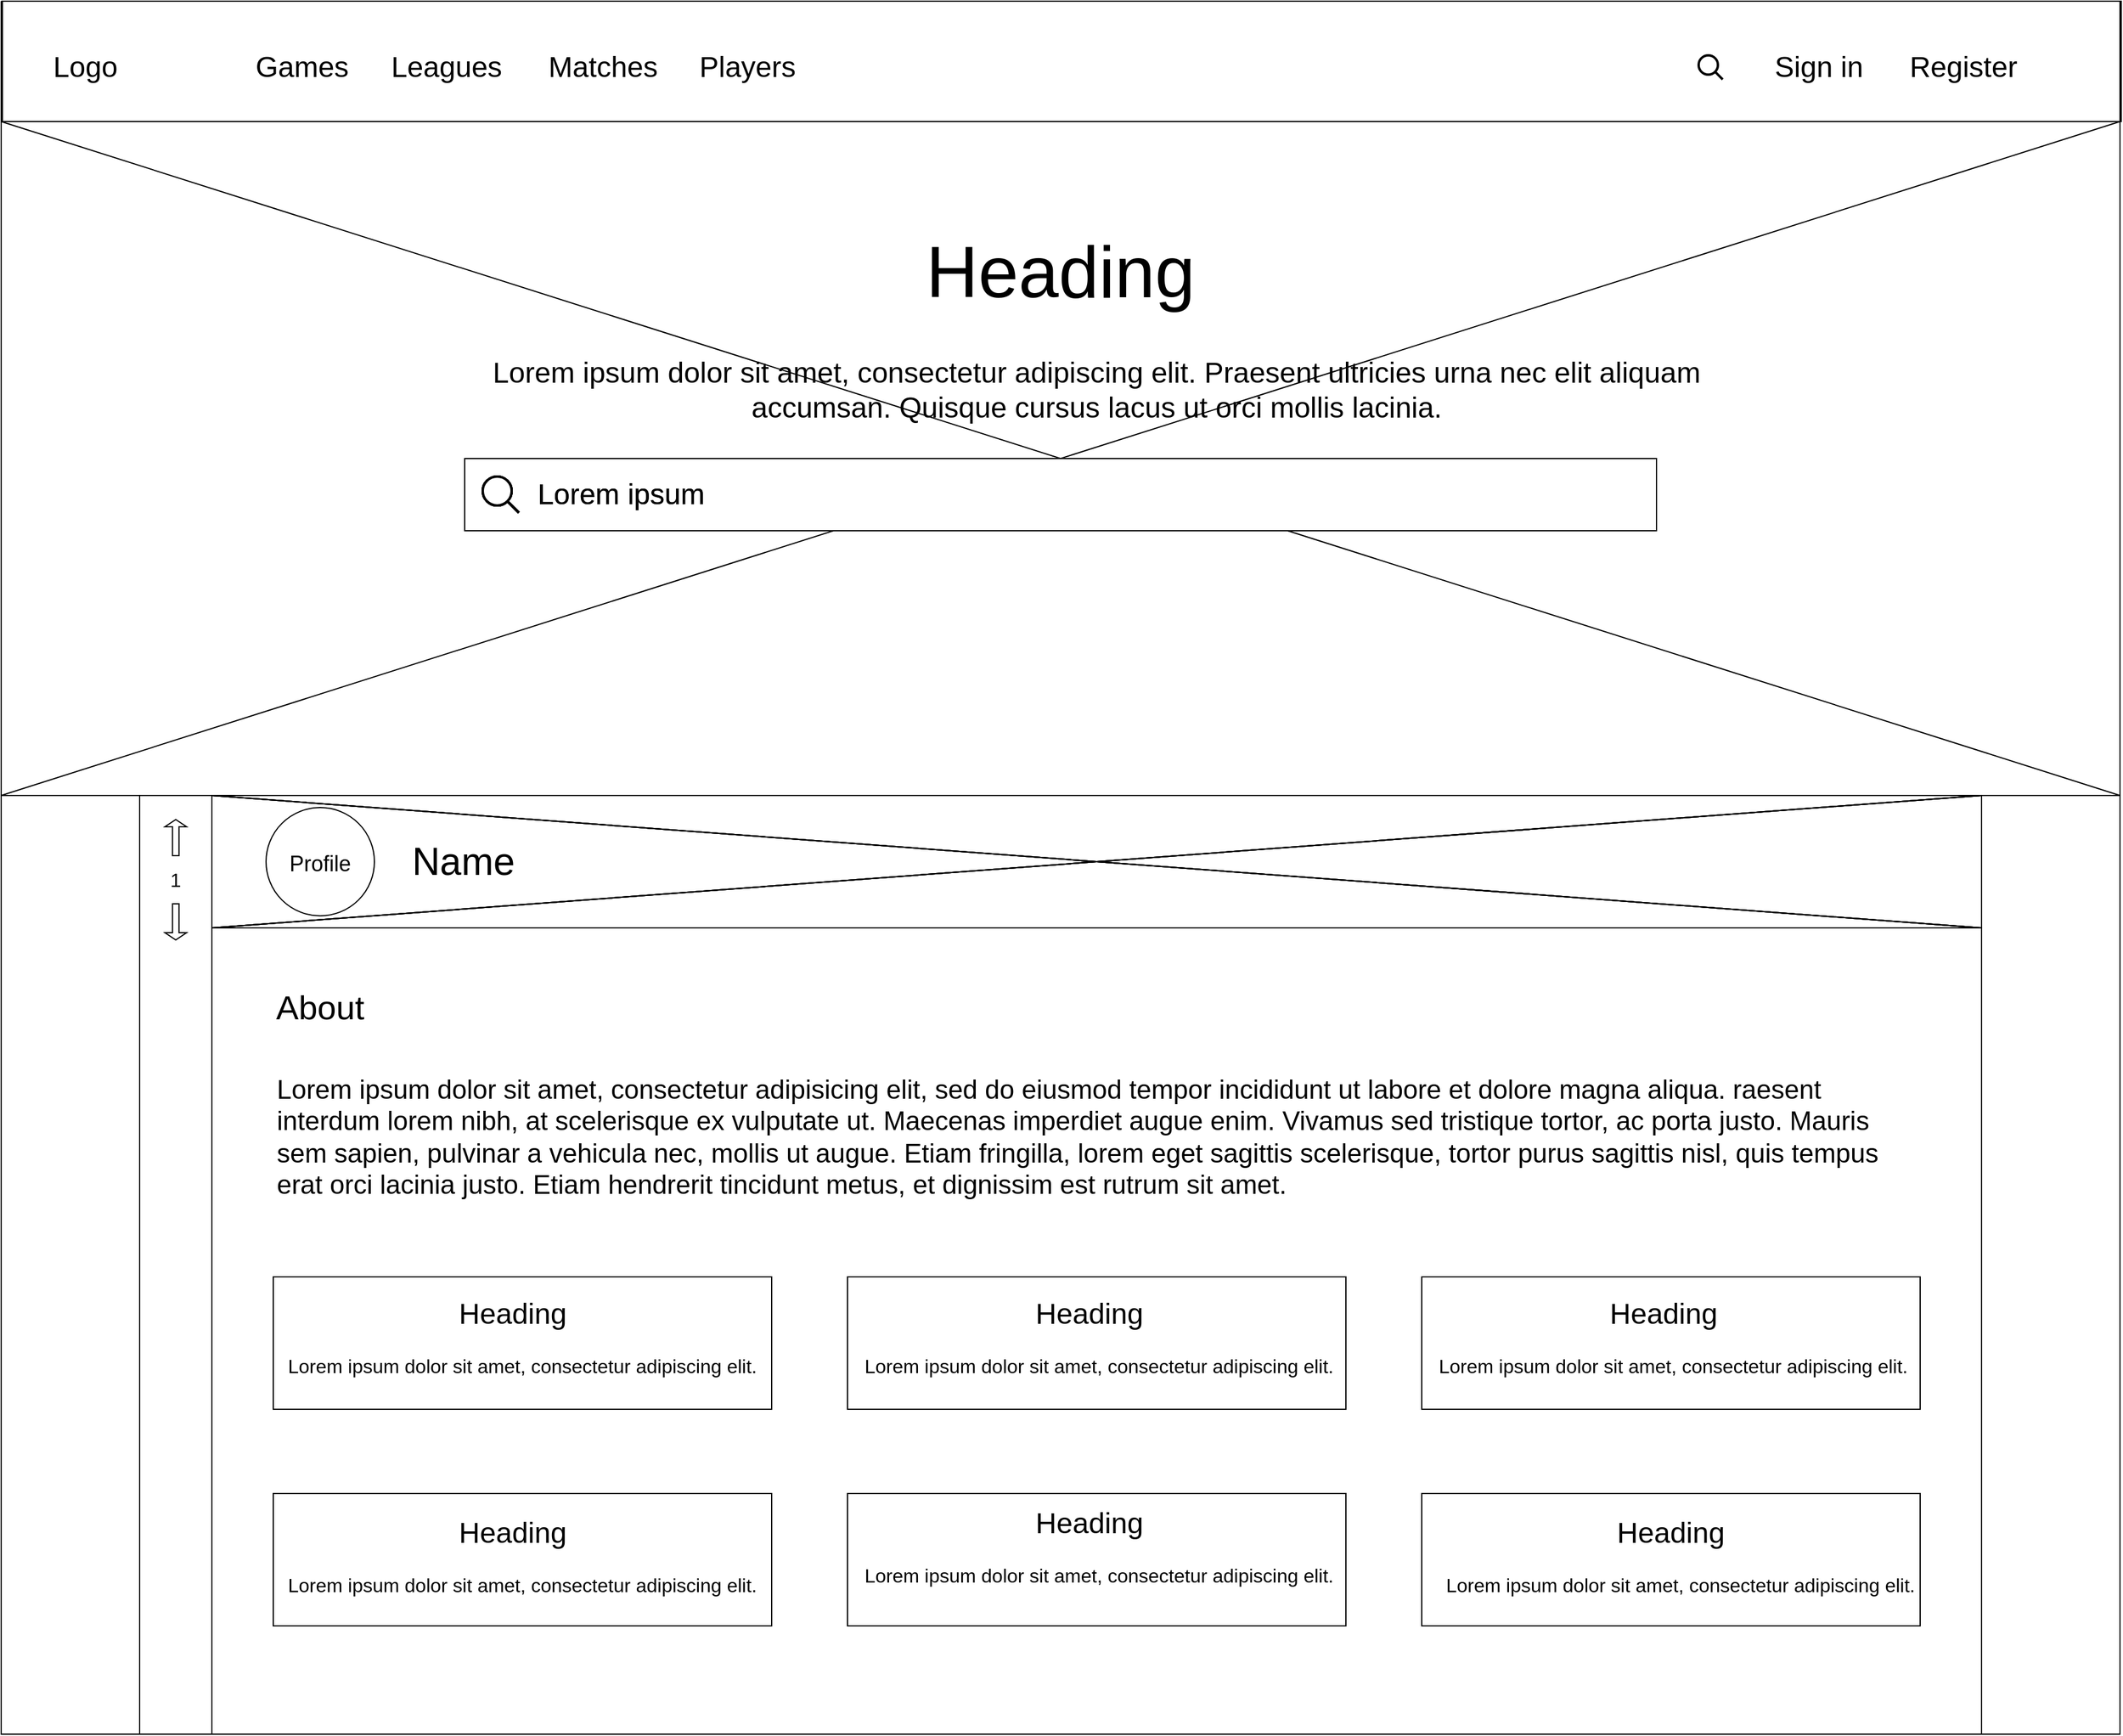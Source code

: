 <mxfile version="16.5.3" type="device"><diagram id="JEgNNSyekBmXs9Db9Mpy" name="Page-1"><mxGraphModel dx="2595" dy="1543" grid="1" gridSize="10" guides="1" tooltips="1" connect="1" arrows="1" fold="1" page="1" pageScale="1" pageWidth="1920" pageHeight="1200" math="0" shadow="0"><root><mxCell id="0"/><mxCell id="1" parent="0"/><mxCell id="OTB6g8N5gXgbCfHlUDqi-2" value="" style="rounded=0;whiteSpace=wrap;html=1;fillColor=none;" vertex="1" parent="1"><mxGeometry x="71" width="1760" height="100" as="geometry"/></mxCell><mxCell id="OTB6g8N5gXgbCfHlUDqi-1" value="" style="swimlane;startSize=0;" vertex="1" parent="1"><mxGeometry x="70" width="1760" height="1440" as="geometry"><mxRectangle x="80" width="50" height="40" as="alternateBounds"/></mxGeometry></mxCell><mxCell id="OTB6g8N5gXgbCfHlUDqi-100" value="" style="rounded=0;whiteSpace=wrap;html=1;labelBackgroundColor=none;fontSize=24;strokeColor=#000000;fillColor=none;" vertex="1" parent="OTB6g8N5gXgbCfHlUDqi-1"><mxGeometry x="115" y="660" width="1530" height="780" as="geometry"/></mxCell><mxCell id="OTB6g8N5gXgbCfHlUDqi-107" value="" style="rounded=0;whiteSpace=wrap;html=1;labelBackgroundColor=none;fontSize=24;strokeColor=#000000;fillColor=none;" vertex="1" parent="OTB6g8N5gXgbCfHlUDqi-1"><mxGeometry x="115" y="660" width="1530" height="780" as="geometry"/></mxCell><mxCell id="OTB6g8N5gXgbCfHlUDqi-13" value="" style="rounded=0;whiteSpace=wrap;html=1;fillColor=none;" vertex="1" parent="OTB6g8N5gXgbCfHlUDqi-1"><mxGeometry y="100" width="1760" height="560" as="geometry"/></mxCell><mxCell id="OTB6g8N5gXgbCfHlUDqi-14" value="" style="endArrow=none;html=1;rounded=0;entryX=1;entryY=0;entryDx=0;entryDy=0;exitX=0;exitY=1;exitDx=0;exitDy=0;" edge="1" parent="OTB6g8N5gXgbCfHlUDqi-1" source="OTB6g8N5gXgbCfHlUDqi-13" target="OTB6g8N5gXgbCfHlUDqi-13"><mxGeometry width="50" height="50" relative="1" as="geometry"><mxPoint x="190" y="270" as="sourcePoint"/><mxPoint x="240" y="220" as="targetPoint"/></mxGeometry></mxCell><mxCell id="OTB6g8N5gXgbCfHlUDqi-15" value="" style="endArrow=none;html=1;rounded=0;entryX=0;entryY=0;entryDx=0;entryDy=0;exitX=1;exitY=1;exitDx=0;exitDy=0;" edge="1" parent="OTB6g8N5gXgbCfHlUDqi-1" source="OTB6g8N5gXgbCfHlUDqi-13" target="OTB6g8N5gXgbCfHlUDqi-13"><mxGeometry width="50" height="50" relative="1" as="geometry"><mxPoint x="240" y="280" as="sourcePoint"/><mxPoint x="340" y="180" as="targetPoint"/></mxGeometry></mxCell><mxCell id="OTB6g8N5gXgbCfHlUDqi-21" value="" style="rounded=0;whiteSpace=wrap;html=1;fillColor=default;" vertex="1" parent="OTB6g8N5gXgbCfHlUDqi-1"><mxGeometry x="385" y="380" width="990" height="60" as="geometry"/></mxCell><mxCell id="OTB6g8N5gXgbCfHlUDqi-23" value="&lt;font style=&quot;font-size: 60px&quot;&gt;Heading&lt;/font&gt;" style="text;html=1;strokeColor=none;fillColor=none;align=center;verticalAlign=middle;whiteSpace=wrap;rounded=0;" vertex="1" parent="OTB6g8N5gXgbCfHlUDqi-1"><mxGeometry x="795" y="200" width="170" height="50" as="geometry"/></mxCell><mxCell id="OTB6g8N5gXgbCfHlUDqi-26" value="Lorem ipsum dolor sit amet, consectetur adipiscing elit. Praesent ultricies urna nec elit aliquam accumsan. Quisque cursus lacus ut orci mollis lacinia." style="text;strokeColor=none;fillColor=none;align=center;verticalAlign=top;rounded=0;fontSize=24;spacing=0;whiteSpace=wrap;" vertex="1" parent="OTB6g8N5gXgbCfHlUDqi-1"><mxGeometry x="385" y="290" width="1050" height="80" as="geometry"/></mxCell><mxCell id="OTB6g8N5gXgbCfHlUDqi-27" value="" style="html=1;verticalLabelPosition=bottom;align=center;labelBackgroundColor=#000000;verticalAlign=top;strokeWidth=2;strokeColor=#000000;shadow=0;dashed=0;shape=mxgraph.ios7.icons.looking_glass;fontSize=24;fillColor=default;" vertex="1" parent="OTB6g8N5gXgbCfHlUDqi-1"><mxGeometry x="400" y="395" width="30" height="30" as="geometry"/></mxCell><mxCell id="OTB6g8N5gXgbCfHlUDqi-28" value="Lorem ipsum" style="text;html=1;strokeColor=none;fillColor=none;align=center;verticalAlign=middle;whiteSpace=wrap;rounded=0;labelBackgroundColor=none;fontSize=24;textOpacity=70;" vertex="1" parent="OTB6g8N5gXgbCfHlUDqi-1"><mxGeometry x="430" y="395" width="170" height="30" as="geometry"/></mxCell><mxCell id="OTB6g8N5gXgbCfHlUDqi-29" value="Logo" style="text;html=1;strokeColor=none;fillColor=none;align=center;verticalAlign=middle;whiteSpace=wrap;rounded=0;labelBackgroundColor=none;fontSize=24;" vertex="1" parent="OTB6g8N5gXgbCfHlUDqi-1"><mxGeometry x="40" y="40" width="60" height="30" as="geometry"/></mxCell><mxCell id="OTB6g8N5gXgbCfHlUDqi-30" value="Games" style="text;html=1;strokeColor=none;fillColor=none;align=center;verticalAlign=middle;whiteSpace=wrap;rounded=0;labelBackgroundColor=none;fontSize=24;" vertex="1" parent="OTB6g8N5gXgbCfHlUDqi-1"><mxGeometry x="200" y="40" width="100" height="30" as="geometry"/></mxCell><mxCell id="OTB6g8N5gXgbCfHlUDqi-43" value="Matches" style="text;html=1;strokeColor=none;fillColor=none;align=center;verticalAlign=middle;whiteSpace=wrap;rounded=0;labelBackgroundColor=none;fontSize=24;" vertex="1" parent="OTB6g8N5gXgbCfHlUDqi-1"><mxGeometry x="450" y="40" width="100" height="30" as="geometry"/></mxCell><mxCell id="OTB6g8N5gXgbCfHlUDqi-44" value="Players" style="text;html=1;strokeColor=none;fillColor=none;align=center;verticalAlign=middle;whiteSpace=wrap;rounded=0;labelBackgroundColor=none;fontSize=24;" vertex="1" parent="OTB6g8N5gXgbCfHlUDqi-1"><mxGeometry x="570" y="40" width="100" height="30" as="geometry"/></mxCell><mxCell id="OTB6g8N5gXgbCfHlUDqi-46" value="Sign in" style="text;html=1;strokeColor=none;fillColor=none;align=center;verticalAlign=middle;whiteSpace=wrap;rounded=0;labelBackgroundColor=none;fontSize=24;" vertex="1" parent="OTB6g8N5gXgbCfHlUDqi-1"><mxGeometry x="1460" y="40" width="100" height="30" as="geometry"/></mxCell><mxCell id="OTB6g8N5gXgbCfHlUDqi-47" value="Register" style="text;html=1;strokeColor=none;fillColor=none;align=center;verticalAlign=middle;whiteSpace=wrap;rounded=0;labelBackgroundColor=none;fontSize=24;" vertex="1" parent="OTB6g8N5gXgbCfHlUDqi-1"><mxGeometry x="1580" y="40" width="100" height="30" as="geometry"/></mxCell><mxCell id="OTB6g8N5gXgbCfHlUDqi-48" value="" style="html=1;verticalLabelPosition=bottom;align=center;labelBackgroundColor=#000000;verticalAlign=top;strokeWidth=2;strokeColor=#000000;shadow=0;dashed=0;shape=mxgraph.ios7.icons.looking_glass;fontSize=24;fillColor=default;" vertex="1" parent="OTB6g8N5gXgbCfHlUDqi-1"><mxGeometry x="1410" y="45" width="20" height="20" as="geometry"/></mxCell><mxCell id="OTB6g8N5gXgbCfHlUDqi-50" value="" style="rounded=0;whiteSpace=wrap;html=1;labelBackgroundColor=none;fontSize=24;strokeColor=#000000;fillColor=none;" vertex="1" parent="OTB6g8N5gXgbCfHlUDqi-1"><mxGeometry x="115" y="660" width="1530" height="780" as="geometry"/></mxCell><mxCell id="OTB6g8N5gXgbCfHlUDqi-51" value="" style="rounded=0;whiteSpace=wrap;html=1;labelBackgroundColor=none;fontSize=24;strokeColor=#000000;fillColor=none;" vertex="1" parent="OTB6g8N5gXgbCfHlUDqi-1"><mxGeometry x="115" y="660" width="60" height="780" as="geometry"/></mxCell><mxCell id="OTB6g8N5gXgbCfHlUDqi-54" value="" style="shape=singleArrow;direction=north;whiteSpace=wrap;html=1;labelBackgroundColor=none;fontSize=24;strokeColor=#000000;fillColor=none;" vertex="1" parent="OTB6g8N5gXgbCfHlUDqi-1"><mxGeometry x="136" y="680" width="18" height="30" as="geometry"/></mxCell><mxCell id="OTB6g8N5gXgbCfHlUDqi-55" value="" style="shape=singleArrow;direction=north;whiteSpace=wrap;html=1;labelBackgroundColor=none;fontSize=24;strokeColor=#000000;fillColor=none;rotation=180;" vertex="1" parent="OTB6g8N5gXgbCfHlUDqi-1"><mxGeometry x="136" y="750" width="18" height="30" as="geometry"/></mxCell><mxCell id="OTB6g8N5gXgbCfHlUDqi-57" value="&lt;font style=&quot;font-size: 16px&quot;&gt;1&lt;/font&gt;" style="text;html=1;strokeColor=none;fillColor=none;align=center;verticalAlign=middle;whiteSpace=wrap;rounded=0;labelBackgroundColor=none;fontSize=12;" vertex="1" parent="OTB6g8N5gXgbCfHlUDqi-1"><mxGeometry x="115" y="715" width="60" height="30" as="geometry"/></mxCell><mxCell id="OTB6g8N5gXgbCfHlUDqi-59" value="" style="rounded=0;whiteSpace=wrap;html=1;fillColor=none;labelBackgroundColor=none;fontSize=16;strokeColor=#000000;" vertex="1" parent="OTB6g8N5gXgbCfHlUDqi-1"><mxGeometry x="175" y="660" width="1470" height="110" as="geometry"/></mxCell><mxCell id="OTB6g8N5gXgbCfHlUDqi-60" value="" style="endArrow=none;html=1;rounded=0;entryX=0;entryY=0;entryDx=0;entryDy=0;exitX=1;exitY=1;exitDx=0;exitDy=0;fontSize=16;" edge="1" parent="OTB6g8N5gXgbCfHlUDqi-1" source="OTB6g8N5gXgbCfHlUDqi-59"><mxGeometry width="50" height="50" relative="1" as="geometry"><mxPoint x="275" y="760" as="sourcePoint"/><mxPoint x="175" y="660" as="targetPoint"/></mxGeometry></mxCell><mxCell id="OTB6g8N5gXgbCfHlUDqi-61" value="" style="endArrow=none;html=1;rounded=0;entryX=1;entryY=0;entryDx=0;entryDy=0;exitX=0;exitY=1;exitDx=0;exitDy=0;fontSize=16;" edge="1" parent="OTB6g8N5gXgbCfHlUDqi-1" source="OTB6g8N5gXgbCfHlUDqi-59" target="OTB6g8N5gXgbCfHlUDqi-59"><mxGeometry width="50" height="50" relative="1" as="geometry"><mxPoint x="175" y="760" as="sourcePoint"/><mxPoint x="275" y="660" as="targetPoint"/></mxGeometry></mxCell><mxCell id="OTB6g8N5gXgbCfHlUDqi-62" value="" style="ellipse;whiteSpace=wrap;html=1;aspect=fixed;labelBackgroundColor=none;fontSize=16;strokeColor=#000000;fillColor=none;" vertex="1" parent="OTB6g8N5gXgbCfHlUDqi-1"><mxGeometry x="220" y="670" width="90" height="90" as="geometry"/></mxCell><mxCell id="OTB6g8N5gXgbCfHlUDqi-63" value="&lt;font style=&quot;font-size: 32px&quot;&gt;Name&lt;/font&gt;" style="text;html=1;strokeColor=none;fillColor=none;align=center;verticalAlign=middle;whiteSpace=wrap;rounded=0;" vertex="1" parent="OTB6g8N5gXgbCfHlUDqi-1"><mxGeometry x="299" y="690" width="170" height="50" as="geometry"/></mxCell><mxCell id="OTB6g8N5gXgbCfHlUDqi-64" value="Lorem ipsum dolor sit amet, consectetur adipisicing elit, sed do eiusmod tempor incididunt ut labore et dolore magna aliqua. raesent interdum lorem nibh, at scelerisque ex vulputate ut. Maecenas imperdiet augue enim. Vivamus sed tristique tortor, ac porta justo. Mauris sem sapien, pulvinar a vehicula nec, mollis ut augue. Etiam fringilla, lorem eget sagittis scelerisque, tortor purus sagittis nisl, quis tempus erat orci lacinia justo. Etiam hendrerit tincidunt metus, et dignissim est rutrum sit amet." style="text;strokeColor=none;fillColor=none;spacing=5;spacingTop=-20;whiteSpace=wrap;overflow=hidden;rounded=0;labelBackgroundColor=none;fontSize=22;" vertex="1" parent="OTB6g8N5gXgbCfHlUDqi-1"><mxGeometry x="224" y="902" width="1340" height="130" as="geometry"/></mxCell><mxCell id="OTB6g8N5gXgbCfHlUDqi-65" value="&lt;font style=&quot;font-size: 18px&quot;&gt;Profile&lt;/font&gt;" style="text;html=1;strokeColor=none;fillColor=none;align=center;verticalAlign=middle;whiteSpace=wrap;rounded=0;labelBackgroundColor=none;fontSize=32;" vertex="1" parent="OTB6g8N5gXgbCfHlUDqi-1"><mxGeometry x="235" y="697" width="60" height="30" as="geometry"/></mxCell><mxCell id="OTB6g8N5gXgbCfHlUDqi-67" value="&lt;font style=&quot;font-size: 28px&quot;&gt;About&lt;/font&gt;" style="text;html=1;strokeColor=none;fillColor=none;align=center;verticalAlign=middle;whiteSpace=wrap;rounded=0;labelBackgroundColor=none;fontSize=32;" vertex="1" parent="OTB6g8N5gXgbCfHlUDqi-1"><mxGeometry x="235" y="820" width="60" height="30" as="geometry"/></mxCell><mxCell id="OTB6g8N5gXgbCfHlUDqi-68" value="" style="rounded=0;whiteSpace=wrap;html=1;labelBackgroundColor=none;fontSize=22;strokeColor=#000000;fillColor=default;" vertex="1" parent="OTB6g8N5gXgbCfHlUDqi-1"><mxGeometry x="226" y="1060" width="414" height="110" as="geometry"/></mxCell><mxCell id="OTB6g8N5gXgbCfHlUDqi-70" value="" style="rounded=0;whiteSpace=wrap;html=1;labelBackgroundColor=none;fontSize=22;strokeColor=#000000;fillColor=default;" vertex="1" parent="OTB6g8N5gXgbCfHlUDqi-1"><mxGeometry x="703" y="1060" width="414" height="110" as="geometry"/></mxCell><mxCell id="OTB6g8N5gXgbCfHlUDqi-71" value="" style="rounded=0;whiteSpace=wrap;html=1;labelBackgroundColor=none;fontSize=22;strokeColor=#000000;fillColor=default;" vertex="1" parent="OTB6g8N5gXgbCfHlUDqi-1"><mxGeometry x="1180" y="1060" width="414" height="110" as="geometry"/></mxCell><mxCell id="OTB6g8N5gXgbCfHlUDqi-74" value="" style="rounded=0;whiteSpace=wrap;html=1;labelBackgroundColor=none;fontSize=22;strokeColor=#000000;fillColor=default;" vertex="1" parent="OTB6g8N5gXgbCfHlUDqi-1"><mxGeometry x="226" y="1240" width="414" height="110" as="geometry"/></mxCell><mxCell id="OTB6g8N5gXgbCfHlUDqi-75" value="" style="rounded=0;whiteSpace=wrap;html=1;labelBackgroundColor=none;fontSize=22;strokeColor=#000000;fillColor=default;" vertex="1" parent="OTB6g8N5gXgbCfHlUDqi-1"><mxGeometry x="703" y="1240" width="414" height="110" as="geometry"/></mxCell><mxCell id="OTB6g8N5gXgbCfHlUDqi-76" value="" style="rounded=0;whiteSpace=wrap;html=1;labelBackgroundColor=none;fontSize=22;strokeColor=#000000;fillColor=default;" vertex="1" parent="OTB6g8N5gXgbCfHlUDqi-1"><mxGeometry x="1180" y="1240" width="414" height="110" as="geometry"/></mxCell><mxCell id="OTB6g8N5gXgbCfHlUDqi-77" value="&lt;font style=&quot;font-size: 24px&quot;&gt;Heading&lt;/font&gt;" style="text;html=1;strokeColor=none;fillColor=none;align=center;verticalAlign=middle;whiteSpace=wrap;rounded=0;fontSize=12;" vertex="1" parent="OTB6g8N5gXgbCfHlUDqi-1"><mxGeometry x="340" y="1066" width="170" height="50" as="geometry"/></mxCell><mxCell id="OTB6g8N5gXgbCfHlUDqi-78" value="Lorem ipsum dolor sit amet, consectetur adipiscing elit." style="text;strokeColor=none;fillColor=none;align=center;verticalAlign=top;rounded=0;fontSize=16;spacing=0;whiteSpace=wrap;" vertex="1" parent="OTB6g8N5gXgbCfHlUDqi-1"><mxGeometry x="228" y="1120" width="410" height="40" as="geometry"/></mxCell><mxCell id="OTB6g8N5gXgbCfHlUDqi-83" value="&lt;font style=&quot;font-size: 24px&quot;&gt;Heading&lt;/font&gt;" style="text;html=1;strokeColor=none;fillColor=none;align=center;verticalAlign=middle;whiteSpace=wrap;rounded=0;fontSize=12;" vertex="1" parent="OTB6g8N5gXgbCfHlUDqi-1"><mxGeometry x="819" y="1066" width="170" height="50" as="geometry"/></mxCell><mxCell id="OTB6g8N5gXgbCfHlUDqi-84" value="Lorem ipsum dolor sit amet, consectetur adipiscing elit." style="text;strokeColor=none;fillColor=none;align=center;verticalAlign=top;rounded=0;fontSize=16;spacing=0;whiteSpace=wrap;" vertex="1" parent="OTB6g8N5gXgbCfHlUDqi-1"><mxGeometry x="707" y="1120" width="410" height="40" as="geometry"/></mxCell><mxCell id="OTB6g8N5gXgbCfHlUDqi-85" value="&lt;font style=&quot;font-size: 24px&quot;&gt;Heading&lt;/font&gt;" style="text;html=1;strokeColor=none;fillColor=none;align=center;verticalAlign=middle;whiteSpace=wrap;rounded=0;fontSize=12;" vertex="1" parent="OTB6g8N5gXgbCfHlUDqi-1"><mxGeometry x="1296" y="1066" width="170" height="50" as="geometry"/></mxCell><mxCell id="OTB6g8N5gXgbCfHlUDqi-86" value="Lorem ipsum dolor sit amet, consectetur adipiscing elit." style="text;strokeColor=none;fillColor=none;align=center;verticalAlign=top;rounded=0;fontSize=16;spacing=0;whiteSpace=wrap;" vertex="1" parent="OTB6g8N5gXgbCfHlUDqi-1"><mxGeometry x="1184" y="1120" width="410" height="40" as="geometry"/></mxCell><mxCell id="OTB6g8N5gXgbCfHlUDqi-87" value="&lt;font style=&quot;font-size: 24px&quot;&gt;Heading&lt;/font&gt;" style="text;html=1;strokeColor=none;fillColor=none;align=center;verticalAlign=middle;whiteSpace=wrap;rounded=0;fontSize=12;" vertex="1" parent="OTB6g8N5gXgbCfHlUDqi-1"><mxGeometry x="340" y="1248" width="170" height="50" as="geometry"/></mxCell><mxCell id="OTB6g8N5gXgbCfHlUDqi-88" value="Lorem ipsum dolor sit amet, consectetur adipiscing elit." style="text;strokeColor=none;fillColor=none;align=center;verticalAlign=top;rounded=0;fontSize=16;spacing=0;whiteSpace=wrap;" vertex="1" parent="OTB6g8N5gXgbCfHlUDqi-1"><mxGeometry x="228" y="1302" width="410" height="40" as="geometry"/></mxCell><mxCell id="OTB6g8N5gXgbCfHlUDqi-89" value="&lt;font style=&quot;font-size: 24px&quot;&gt;Heading&lt;/font&gt;" style="text;html=1;strokeColor=none;fillColor=none;align=center;verticalAlign=middle;whiteSpace=wrap;rounded=0;fontSize=12;" vertex="1" parent="OTB6g8N5gXgbCfHlUDqi-1"><mxGeometry x="819" y="1240" width="170" height="50" as="geometry"/></mxCell><mxCell id="OTB6g8N5gXgbCfHlUDqi-90" value="Lorem ipsum dolor sit amet, consectetur adipiscing elit." style="text;strokeColor=none;fillColor=none;align=center;verticalAlign=top;rounded=0;fontSize=16;spacing=0;whiteSpace=wrap;" vertex="1" parent="OTB6g8N5gXgbCfHlUDqi-1"><mxGeometry x="707" y="1294" width="410" height="40" as="geometry"/></mxCell><mxCell id="OTB6g8N5gXgbCfHlUDqi-91" value="&lt;font style=&quot;font-size: 24px&quot;&gt;Heading&lt;/font&gt;" style="text;html=1;strokeColor=none;fillColor=none;align=center;verticalAlign=middle;whiteSpace=wrap;rounded=0;fontSize=12;" vertex="1" parent="OTB6g8N5gXgbCfHlUDqi-1"><mxGeometry x="1302" y="1248" width="170" height="50" as="geometry"/></mxCell><mxCell id="OTB6g8N5gXgbCfHlUDqi-92" value="Lorem ipsum dolor sit amet, consectetur adipiscing elit." style="text;strokeColor=none;fillColor=none;align=center;verticalAlign=top;rounded=0;fontSize=16;spacing=0;whiteSpace=wrap;" vertex="1" parent="OTB6g8N5gXgbCfHlUDqi-1"><mxGeometry x="1190" y="1302" width="410" height="40" as="geometry"/></mxCell><mxCell id="OTB6g8N5gXgbCfHlUDqi-95" value="" style="html=1;verticalLabelPosition=bottom;align=center;labelBackgroundColor=#000000;verticalAlign=top;strokeWidth=2;strokeColor=#000000;shadow=0;dashed=0;shape=mxgraph.ios7.icons.looking_glass;fontSize=24;fillColor=default;" vertex="1" parent="OTB6g8N5gXgbCfHlUDqi-1"><mxGeometry x="400" y="395" width="30" height="30" as="geometry"/></mxCell><mxCell id="OTB6g8N5gXgbCfHlUDqi-96" value="Lorem ipsum" style="text;html=1;strokeColor=none;fillColor=none;align=center;verticalAlign=middle;whiteSpace=wrap;rounded=0;labelBackgroundColor=none;fontSize=24;textOpacity=70;" vertex="1" parent="OTB6g8N5gXgbCfHlUDqi-1"><mxGeometry x="430" y="395" width="170" height="30" as="geometry"/></mxCell><mxCell id="OTB6g8N5gXgbCfHlUDqi-97" value="" style="html=1;verticalLabelPosition=bottom;align=center;labelBackgroundColor=#000000;verticalAlign=top;strokeWidth=2;strokeColor=#000000;shadow=0;dashed=0;shape=mxgraph.ios7.icons.looking_glass;fontSize=24;fillColor=default;" vertex="1" parent="OTB6g8N5gXgbCfHlUDqi-1"><mxGeometry x="400" y="395" width="30" height="30" as="geometry"/></mxCell><mxCell id="OTB6g8N5gXgbCfHlUDqi-98" value="" style="html=1;verticalLabelPosition=bottom;align=center;labelBackgroundColor=#000000;verticalAlign=top;strokeWidth=2;strokeColor=#000000;shadow=0;dashed=0;shape=mxgraph.ios7.icons.looking_glass;fontSize=24;fillColor=default;" vertex="1" parent="OTB6g8N5gXgbCfHlUDqi-1"><mxGeometry x="400" y="395" width="30" height="30" as="geometry"/></mxCell><mxCell id="OTB6g8N5gXgbCfHlUDqi-99" value="Lorem ipsum" style="text;html=1;strokeColor=none;fillColor=none;align=center;verticalAlign=middle;whiteSpace=wrap;rounded=0;labelBackgroundColor=none;fontSize=24;textOpacity=70;" vertex="1" parent="OTB6g8N5gXgbCfHlUDqi-1"><mxGeometry x="430" y="395" width="170" height="30" as="geometry"/></mxCell><mxCell id="OTB6g8N5gXgbCfHlUDqi-101" value="" style="endArrow=none;html=1;rounded=0;entryX=1;entryY=0;entryDx=0;entryDy=0;exitX=0;exitY=1;exitDx=0;exitDy=0;fontSize=16;" edge="1" parent="OTB6g8N5gXgbCfHlUDqi-1"><mxGeometry width="50" height="50" relative="1" as="geometry"><mxPoint x="175" y="770" as="sourcePoint"/><mxPoint x="1645" y="660" as="targetPoint"/></mxGeometry></mxCell><mxCell id="OTB6g8N5gXgbCfHlUDqi-102" value="" style="endArrow=none;html=1;rounded=0;entryX=0;entryY=0;entryDx=0;entryDy=0;exitX=1;exitY=1;exitDx=0;exitDy=0;fontSize=16;" edge="1" parent="OTB6g8N5gXgbCfHlUDqi-1"><mxGeometry width="50" height="50" relative="1" as="geometry"><mxPoint x="1645" y="770" as="sourcePoint"/><mxPoint x="175" y="660" as="targetPoint"/></mxGeometry></mxCell><mxCell id="OTB6g8N5gXgbCfHlUDqi-103" value="" style="endArrow=none;html=1;rounded=0;entryX=1;entryY=0;entryDx=0;entryDy=0;exitX=0;exitY=1;exitDx=0;exitDy=0;fontSize=16;" edge="1" parent="OTB6g8N5gXgbCfHlUDqi-1"><mxGeometry width="50" height="50" relative="1" as="geometry"><mxPoint x="175" y="770.0" as="sourcePoint"/><mxPoint x="1645" y="660.0" as="targetPoint"/></mxGeometry></mxCell><mxCell id="OTB6g8N5gXgbCfHlUDqi-104" value="" style="endArrow=none;html=1;rounded=0;entryX=0;entryY=0;entryDx=0;entryDy=0;exitX=1;exitY=1;exitDx=0;exitDy=0;fontSize=16;" edge="1" parent="OTB6g8N5gXgbCfHlUDqi-1"><mxGeometry width="50" height="50" relative="1" as="geometry"><mxPoint x="1645" y="770.0" as="sourcePoint"/><mxPoint x="175" y="660.0" as="targetPoint"/></mxGeometry></mxCell><mxCell id="OTB6g8N5gXgbCfHlUDqi-105" value="" style="endArrow=none;html=1;rounded=0;entryX=1;entryY=0;entryDx=0;entryDy=0;exitX=0;exitY=1;exitDx=0;exitDy=0;fontSize=16;" edge="1" parent="OTB6g8N5gXgbCfHlUDqi-1"><mxGeometry width="50" height="50" relative="1" as="geometry"><mxPoint x="175" y="770.0" as="sourcePoint"/><mxPoint x="1645" y="660.0" as="targetPoint"/></mxGeometry></mxCell><mxCell id="OTB6g8N5gXgbCfHlUDqi-106" value="" style="endArrow=none;html=1;rounded=0;entryX=0;entryY=0;entryDx=0;entryDy=0;exitX=1;exitY=1;exitDx=0;exitDy=0;fontSize=16;" edge="1" parent="OTB6g8N5gXgbCfHlUDqi-1"><mxGeometry width="50" height="50" relative="1" as="geometry"><mxPoint x="1645" y="770.0" as="sourcePoint"/><mxPoint x="175" y="660.0" as="targetPoint"/></mxGeometry></mxCell><mxCell id="OTB6g8N5gXgbCfHlUDqi-42" value="Leagues" style="text;html=1;strokeColor=none;fillColor=none;align=center;verticalAlign=middle;whiteSpace=wrap;rounded=0;labelBackgroundColor=none;fontSize=24;" vertex="1" parent="1"><mxGeometry x="390" y="40" width="100" height="30" as="geometry"/></mxCell></root></mxGraphModel></diagram></mxfile>